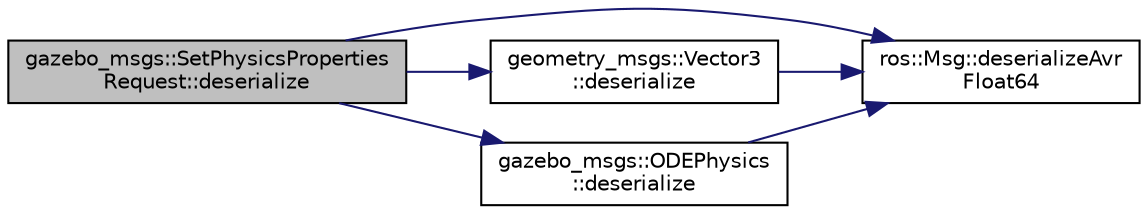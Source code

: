 digraph "gazebo_msgs::SetPhysicsPropertiesRequest::deserialize"
{
  edge [fontname="Helvetica",fontsize="10",labelfontname="Helvetica",labelfontsize="10"];
  node [fontname="Helvetica",fontsize="10",shape=record];
  rankdir="LR";
  Node1 [label="gazebo_msgs::SetPhysicsProperties\lRequest::deserialize",height=0.2,width=0.4,color="black", fillcolor="grey75", style="filled" fontcolor="black"];
  Node1 -> Node2 [color="midnightblue",fontsize="10",style="solid",fontname="Helvetica"];
  Node2 [label="ros::Msg::deserializeAvr\lFloat64",height=0.2,width=0.4,color="black", fillcolor="white", style="filled",URL="$classros_1_1_msg.html#a8494fc1e864aa11612757ba107792b11",tooltip="This tricky function handles demoting a 64bit double to a 32bit float, so that AVR can understand mes..."];
  Node1 -> Node3 [color="midnightblue",fontsize="10",style="solid",fontname="Helvetica"];
  Node3 [label="geometry_msgs::Vector3\l::deserialize",height=0.2,width=0.4,color="black", fillcolor="white", style="filled",URL="$classgeometry__msgs_1_1_vector3.html#aae9cb57e6b7550f30d193a1c298f9631"];
  Node3 -> Node2 [color="midnightblue",fontsize="10",style="solid",fontname="Helvetica"];
  Node1 -> Node4 [color="midnightblue",fontsize="10",style="solid",fontname="Helvetica"];
  Node4 [label="gazebo_msgs::ODEPhysics\l::deserialize",height=0.2,width=0.4,color="black", fillcolor="white", style="filled",URL="$classgazebo__msgs_1_1_o_d_e_physics.html#a9a76b80559b3d6e2f70a4c14d5a12c2c"];
  Node4 -> Node2 [color="midnightblue",fontsize="10",style="solid",fontname="Helvetica"];
}
